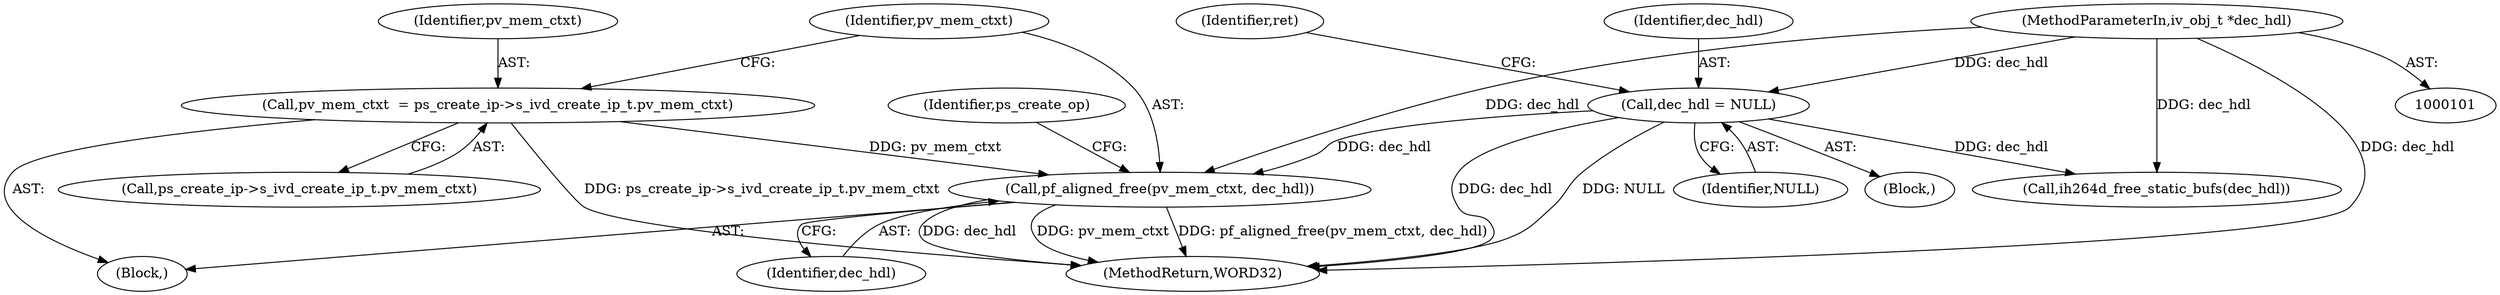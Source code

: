 digraph "0_Android_5acaa6fc86c73a750e5f4900c4e2d44bf22f683a@API" {
"1000169" [label="(Call,pf_aligned_free(pv_mem_ctxt, dec_hdl))"];
"1000162" [label="(Call,pv_mem_ctxt  = ps_create_ip->s_ivd_create_ip_t.pv_mem_ctxt)"];
"1000126" [label="(Call,dec_hdl = NULL)"];
"1000102" [label="(MethodParameterIn,iv_obj_t *dec_hdl)"];
"1000152" [label="(Block,)"];
"1000130" [label="(Identifier,ret)"];
"1000127" [label="(Identifier,dec_hdl)"];
"1000171" [label="(Identifier,dec_hdl)"];
"1000169" [label="(Call,pf_aligned_free(pv_mem_ctxt, dec_hdl))"];
"1000164" [label="(Call,ps_create_ip->s_ivd_create_ip_t.pv_mem_ctxt)"];
"1000162" [label="(Call,pv_mem_ctxt  = ps_create_ip->s_ivd_create_ip_t.pv_mem_ctxt)"];
"1000128" [label="(Identifier,NULL)"];
"1000149" [label="(Call,ih264d_free_static_bufs(dec_hdl))"];
"1000102" [label="(MethodParameterIn,iv_obj_t *dec_hdl)"];
"1000175" [label="(Identifier,ps_create_op)"];
"1000126" [label="(Call,dec_hdl = NULL)"];
"1000192" [label="(MethodReturn,WORD32)"];
"1000170" [label="(Identifier,pv_mem_ctxt)"];
"1000163" [label="(Identifier,pv_mem_ctxt)"];
"1000105" [label="(Block,)"];
"1000169" -> "1000152"  [label="AST: "];
"1000169" -> "1000171"  [label="CFG: "];
"1000170" -> "1000169"  [label="AST: "];
"1000171" -> "1000169"  [label="AST: "];
"1000175" -> "1000169"  [label="CFG: "];
"1000169" -> "1000192"  [label="DDG: pf_aligned_free(pv_mem_ctxt, dec_hdl)"];
"1000169" -> "1000192"  [label="DDG: dec_hdl"];
"1000169" -> "1000192"  [label="DDG: pv_mem_ctxt"];
"1000162" -> "1000169"  [label="DDG: pv_mem_ctxt"];
"1000126" -> "1000169"  [label="DDG: dec_hdl"];
"1000102" -> "1000169"  [label="DDG: dec_hdl"];
"1000162" -> "1000152"  [label="AST: "];
"1000162" -> "1000164"  [label="CFG: "];
"1000163" -> "1000162"  [label="AST: "];
"1000164" -> "1000162"  [label="AST: "];
"1000170" -> "1000162"  [label="CFG: "];
"1000162" -> "1000192"  [label="DDG: ps_create_ip->s_ivd_create_ip_t.pv_mem_ctxt"];
"1000126" -> "1000105"  [label="AST: "];
"1000126" -> "1000128"  [label="CFG: "];
"1000127" -> "1000126"  [label="AST: "];
"1000128" -> "1000126"  [label="AST: "];
"1000130" -> "1000126"  [label="CFG: "];
"1000126" -> "1000192"  [label="DDG: dec_hdl"];
"1000126" -> "1000192"  [label="DDG: NULL"];
"1000102" -> "1000126"  [label="DDG: dec_hdl"];
"1000126" -> "1000149"  [label="DDG: dec_hdl"];
"1000102" -> "1000101"  [label="AST: "];
"1000102" -> "1000192"  [label="DDG: dec_hdl"];
"1000102" -> "1000149"  [label="DDG: dec_hdl"];
}
